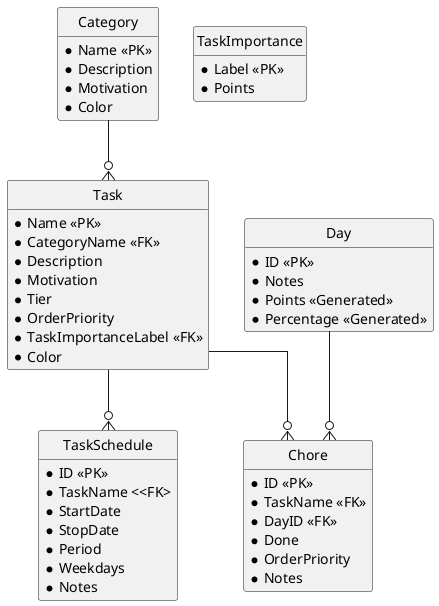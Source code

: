 @startuml

skinparam linetype ortho
hide circle
hide empty members

entity Category {
    * Name <<PK>>
    * Description
    * Motivation
    * Color
}

entity Task {
    * Name <<PK>>
    * CategoryName <<FK>>
    * Description
    * Motivation
    * Tier
    * OrderPriority
    * TaskImportanceLabel <<FK>>
    * Color
}

entity TaskSchedule {
    * ID <<PK>>
    * TaskName <<FK>
    * StartDate
    * StopDate
    * Period
    * Weekdays
    * Notes
}

entity TaskImportance {
    * Label <<PK>>
    * Points
}

entity Chore {
    * ID <<PK>>
    * TaskName <<FK>>
    * DayID <<FK>>
    * Done
    * OrderPriority
    * Notes
}

entity Day {
    * ID <<PK>>
    * Notes
    * Points <<Generated>>
    * Percentage <<Generated>>
}

Day --o{ Chore
Task --o{ Chore
Category --o{ Task
Task --o{ TaskSchedule

@enduml
